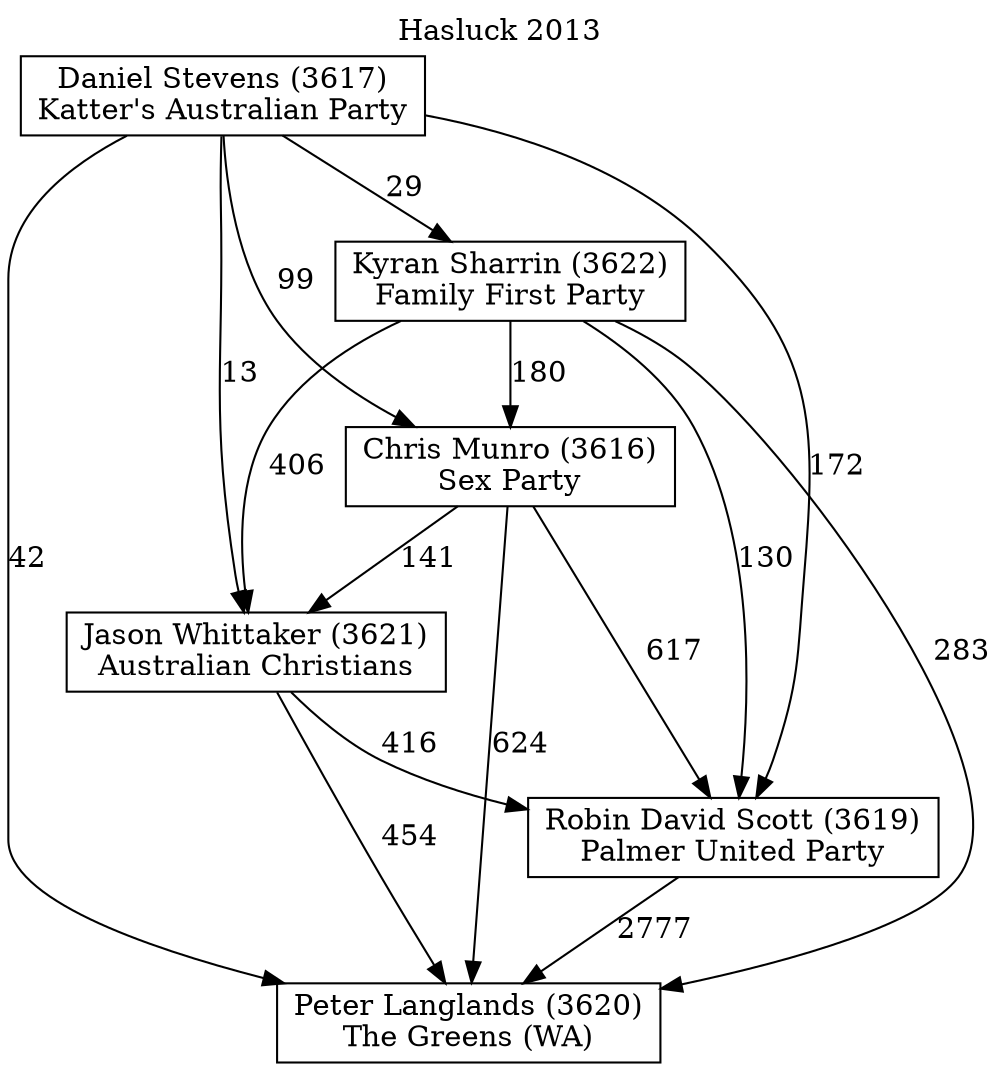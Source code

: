 // House preference flow
digraph "Peter Langlands (3620)_Hasluck_2013" {
	graph [label="Hasluck 2013" labelloc=t mclimit=10]
	node [shape=box]
	"Chris Munro (3616)" [label="Chris Munro (3616)
Sex Party"]
	"Daniel Stevens (3617)" [label="Daniel Stevens (3617)
Katter's Australian Party"]
	"Jason Whittaker (3621)" [label="Jason Whittaker (3621)
Australian Christians"]
	"Kyran Sharrin (3622)" [label="Kyran Sharrin (3622)
Family First Party"]
	"Peter Langlands (3620)" [label="Peter Langlands (3620)
The Greens (WA)"]
	"Robin David Scott (3619)" [label="Robin David Scott (3619)
Palmer United Party"]
	"Chris Munro (3616)" -> "Jason Whittaker (3621)" [label=141]
	"Chris Munro (3616)" -> "Peter Langlands (3620)" [label=624]
	"Chris Munro (3616)" -> "Robin David Scott (3619)" [label=617]
	"Daniel Stevens (3617)" -> "Chris Munro (3616)" [label=99]
	"Daniel Stevens (3617)" -> "Jason Whittaker (3621)" [label=13]
	"Daniel Stevens (3617)" -> "Kyran Sharrin (3622)" [label=29]
	"Daniel Stevens (3617)" -> "Peter Langlands (3620)" [label=42]
	"Daniel Stevens (3617)" -> "Robin David Scott (3619)" [label=172]
	"Jason Whittaker (3621)" -> "Peter Langlands (3620)" [label=454]
	"Jason Whittaker (3621)" -> "Robin David Scott (3619)" [label=416]
	"Kyran Sharrin (3622)" -> "Chris Munro (3616)" [label=180]
	"Kyran Sharrin (3622)" -> "Jason Whittaker (3621)" [label=406]
	"Kyran Sharrin (3622)" -> "Peter Langlands (3620)" [label=283]
	"Kyran Sharrin (3622)" -> "Robin David Scott (3619)" [label=130]
	"Robin David Scott (3619)" -> "Peter Langlands (3620)" [label=2777]
}
